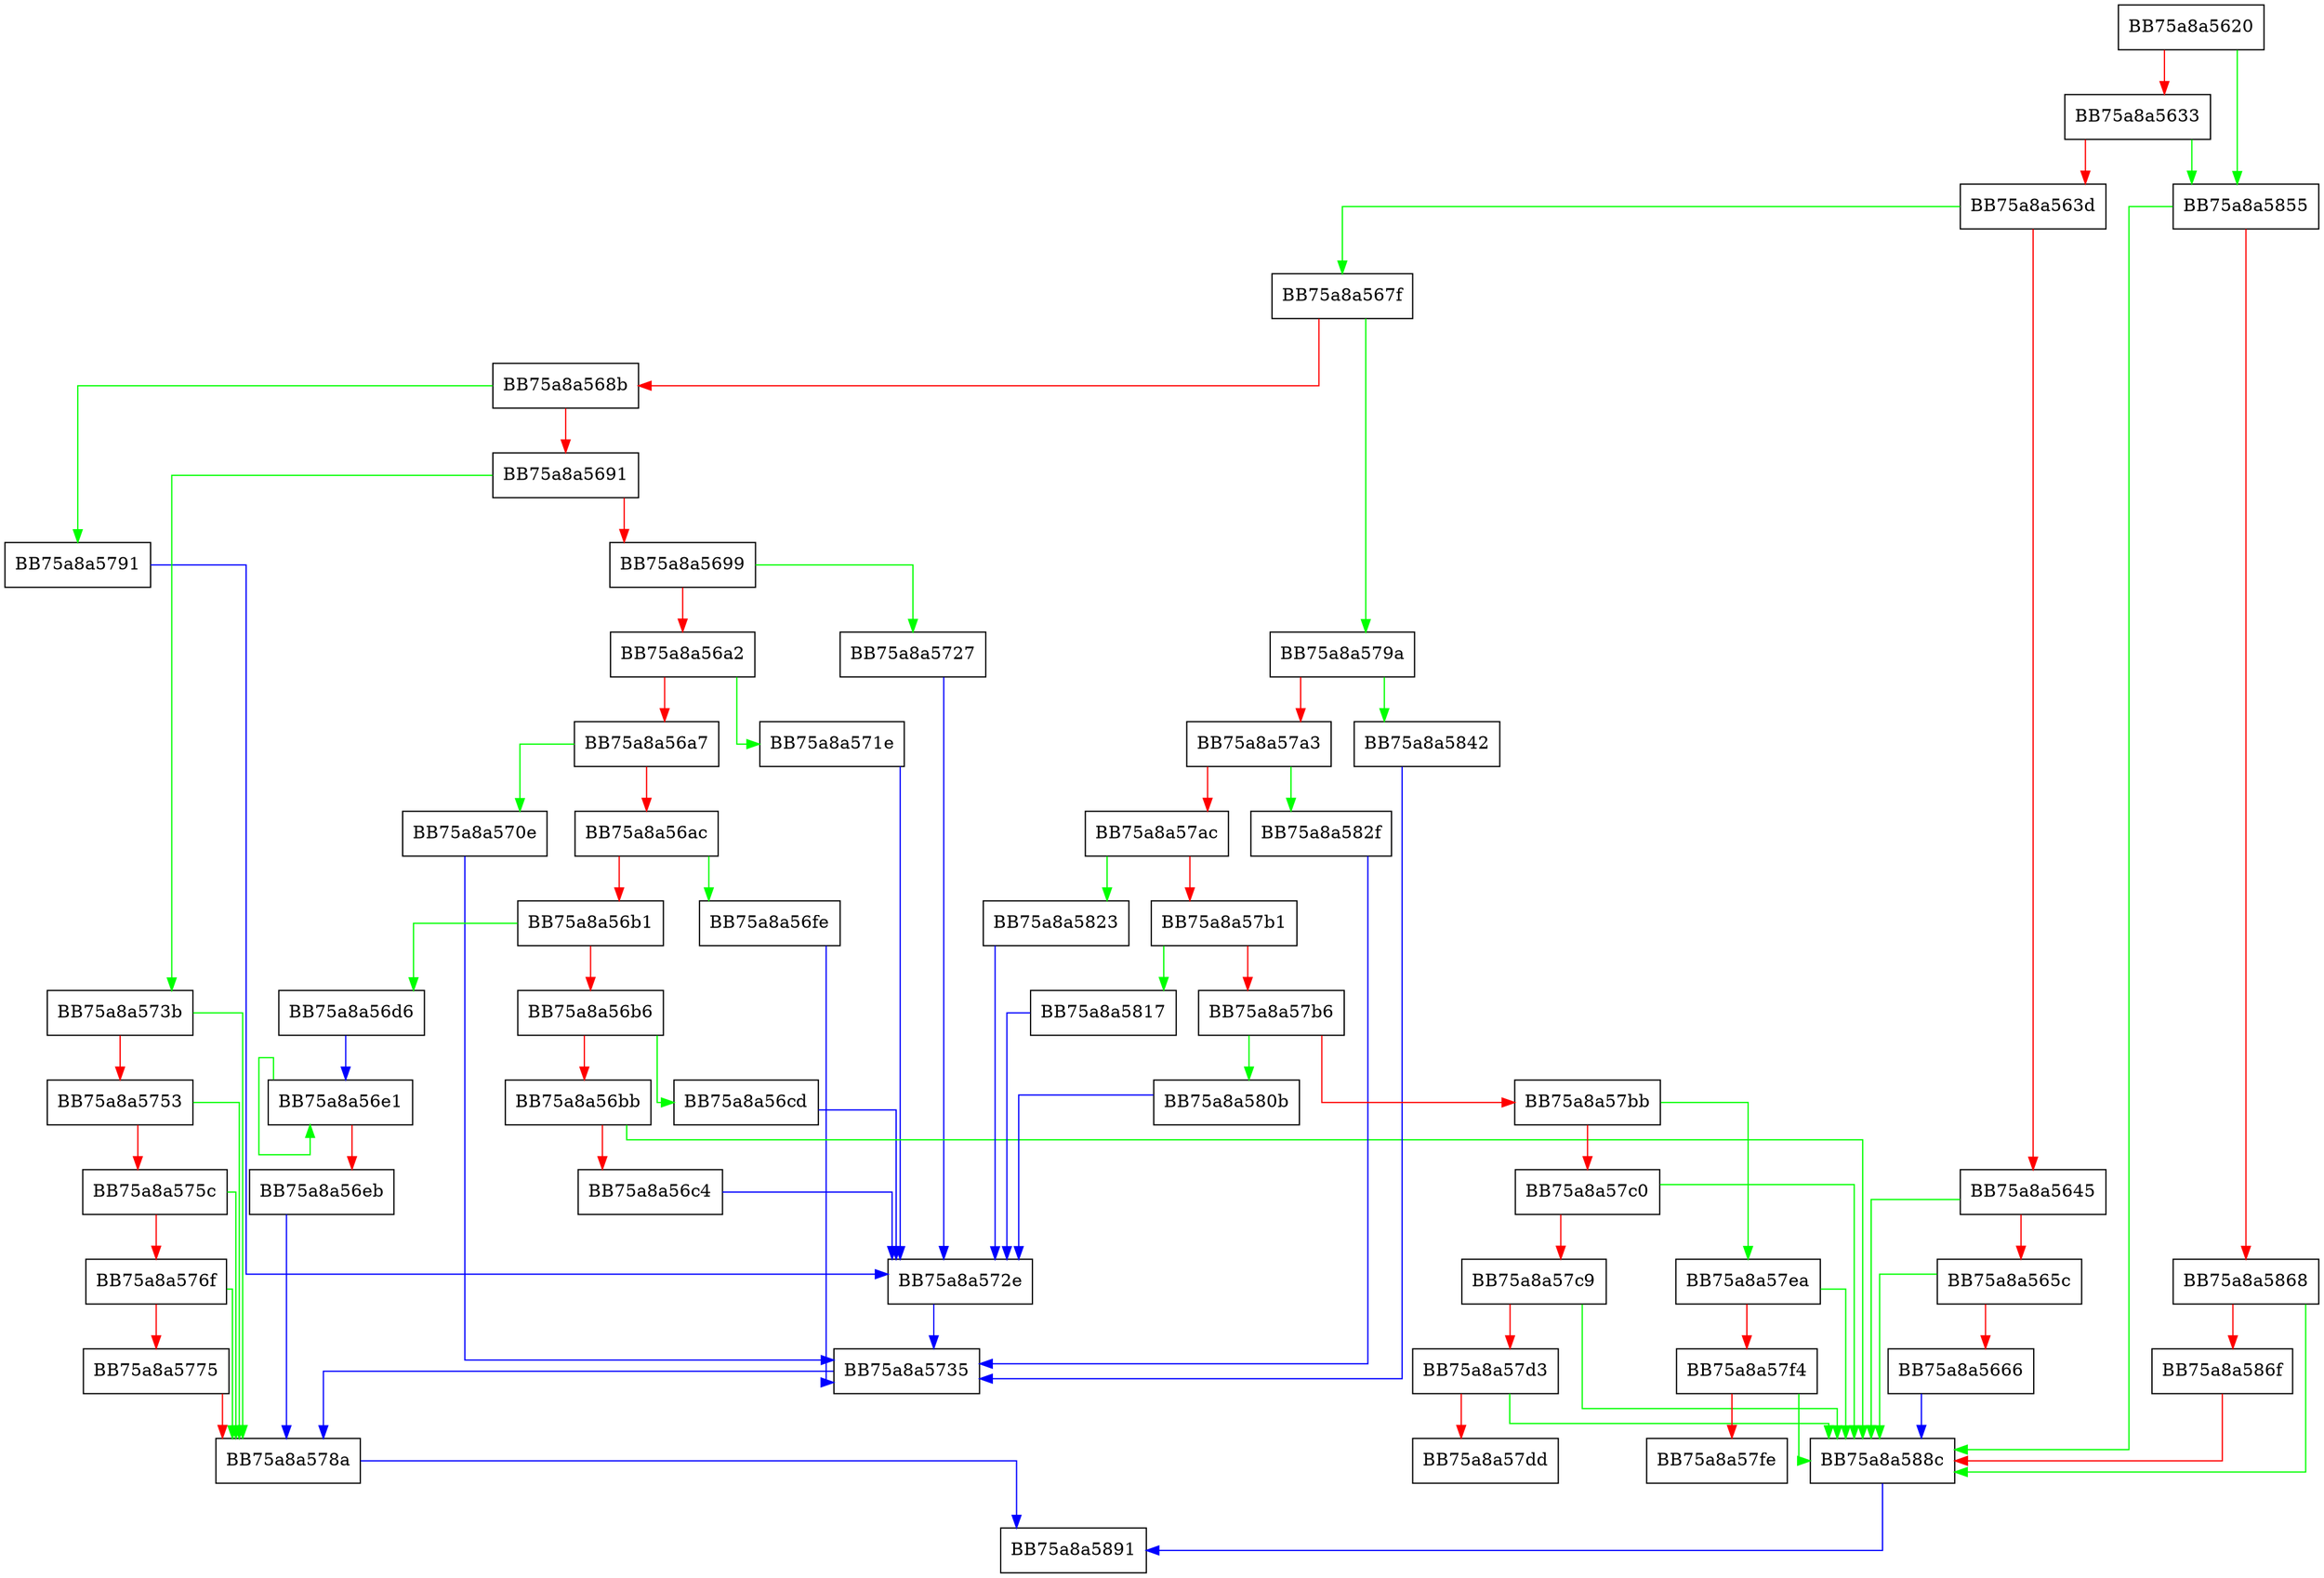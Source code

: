 digraph kernel_get_sig_data {
  node [shape="box"];
  graph [splines=ortho];
  BB75a8a5620 -> BB75a8a5855 [color="green"];
  BB75a8a5620 -> BB75a8a5633 [color="red"];
  BB75a8a5633 -> BB75a8a5855 [color="green"];
  BB75a8a5633 -> BB75a8a563d [color="red"];
  BB75a8a563d -> BB75a8a567f [color="green"];
  BB75a8a563d -> BB75a8a5645 [color="red"];
  BB75a8a5645 -> BB75a8a588c [color="green"];
  BB75a8a5645 -> BB75a8a565c [color="red"];
  BB75a8a565c -> BB75a8a588c [color="green"];
  BB75a8a565c -> BB75a8a5666 [color="red"];
  BB75a8a5666 -> BB75a8a588c [color="blue"];
  BB75a8a567f -> BB75a8a579a [color="green"];
  BB75a8a567f -> BB75a8a568b [color="red"];
  BB75a8a568b -> BB75a8a5791 [color="green"];
  BB75a8a568b -> BB75a8a5691 [color="red"];
  BB75a8a5691 -> BB75a8a573b [color="green"];
  BB75a8a5691 -> BB75a8a5699 [color="red"];
  BB75a8a5699 -> BB75a8a5727 [color="green"];
  BB75a8a5699 -> BB75a8a56a2 [color="red"];
  BB75a8a56a2 -> BB75a8a571e [color="green"];
  BB75a8a56a2 -> BB75a8a56a7 [color="red"];
  BB75a8a56a7 -> BB75a8a570e [color="green"];
  BB75a8a56a7 -> BB75a8a56ac [color="red"];
  BB75a8a56ac -> BB75a8a56fe [color="green"];
  BB75a8a56ac -> BB75a8a56b1 [color="red"];
  BB75a8a56b1 -> BB75a8a56d6 [color="green"];
  BB75a8a56b1 -> BB75a8a56b6 [color="red"];
  BB75a8a56b6 -> BB75a8a56cd [color="green"];
  BB75a8a56b6 -> BB75a8a56bb [color="red"];
  BB75a8a56bb -> BB75a8a588c [color="green"];
  BB75a8a56bb -> BB75a8a56c4 [color="red"];
  BB75a8a56c4 -> BB75a8a572e [color="blue"];
  BB75a8a56cd -> BB75a8a572e [color="blue"];
  BB75a8a56d6 -> BB75a8a56e1 [color="blue"];
  BB75a8a56e1 -> BB75a8a56e1 [color="green"];
  BB75a8a56e1 -> BB75a8a56eb [color="red"];
  BB75a8a56eb -> BB75a8a578a [color="blue"];
  BB75a8a56fe -> BB75a8a5735 [color="blue"];
  BB75a8a570e -> BB75a8a5735 [color="blue"];
  BB75a8a571e -> BB75a8a572e [color="blue"];
  BB75a8a5727 -> BB75a8a572e [color="blue"];
  BB75a8a572e -> BB75a8a5735 [color="blue"];
  BB75a8a5735 -> BB75a8a578a [color="blue"];
  BB75a8a573b -> BB75a8a578a [color="green"];
  BB75a8a573b -> BB75a8a5753 [color="red"];
  BB75a8a5753 -> BB75a8a578a [color="green"];
  BB75a8a5753 -> BB75a8a575c [color="red"];
  BB75a8a575c -> BB75a8a578a [color="green"];
  BB75a8a575c -> BB75a8a576f [color="red"];
  BB75a8a576f -> BB75a8a578a [color="green"];
  BB75a8a576f -> BB75a8a5775 [color="red"];
  BB75a8a5775 -> BB75a8a578a [color="red"];
  BB75a8a578a -> BB75a8a5891 [color="blue"];
  BB75a8a5791 -> BB75a8a572e [color="blue"];
  BB75a8a579a -> BB75a8a5842 [color="green"];
  BB75a8a579a -> BB75a8a57a3 [color="red"];
  BB75a8a57a3 -> BB75a8a582f [color="green"];
  BB75a8a57a3 -> BB75a8a57ac [color="red"];
  BB75a8a57ac -> BB75a8a5823 [color="green"];
  BB75a8a57ac -> BB75a8a57b1 [color="red"];
  BB75a8a57b1 -> BB75a8a5817 [color="green"];
  BB75a8a57b1 -> BB75a8a57b6 [color="red"];
  BB75a8a57b6 -> BB75a8a580b [color="green"];
  BB75a8a57b6 -> BB75a8a57bb [color="red"];
  BB75a8a57bb -> BB75a8a57ea [color="green"];
  BB75a8a57bb -> BB75a8a57c0 [color="red"];
  BB75a8a57c0 -> BB75a8a588c [color="green"];
  BB75a8a57c0 -> BB75a8a57c9 [color="red"];
  BB75a8a57c9 -> BB75a8a588c [color="green"];
  BB75a8a57c9 -> BB75a8a57d3 [color="red"];
  BB75a8a57d3 -> BB75a8a588c [color="green"];
  BB75a8a57d3 -> BB75a8a57dd [color="red"];
  BB75a8a57ea -> BB75a8a588c [color="green"];
  BB75a8a57ea -> BB75a8a57f4 [color="red"];
  BB75a8a57f4 -> BB75a8a588c [color="green"];
  BB75a8a57f4 -> BB75a8a57fe [color="red"];
  BB75a8a580b -> BB75a8a572e [color="blue"];
  BB75a8a5817 -> BB75a8a572e [color="blue"];
  BB75a8a5823 -> BB75a8a572e [color="blue"];
  BB75a8a582f -> BB75a8a5735 [color="blue"];
  BB75a8a5842 -> BB75a8a5735 [color="blue"];
  BB75a8a5855 -> BB75a8a588c [color="green"];
  BB75a8a5855 -> BB75a8a5868 [color="red"];
  BB75a8a5868 -> BB75a8a588c [color="green"];
  BB75a8a5868 -> BB75a8a586f [color="red"];
  BB75a8a586f -> BB75a8a588c [color="red"];
  BB75a8a588c -> BB75a8a5891 [color="blue"];
}
